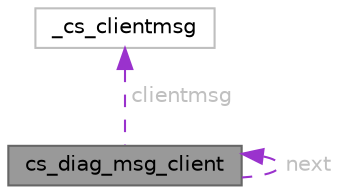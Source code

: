 digraph "cs_diag_msg_client"
{
 // LATEX_PDF_SIZE
  bgcolor="transparent";
  edge [fontname=Helvetica,fontsize=10,labelfontname=Helvetica,labelfontsize=10];
  node [fontname=Helvetica,fontsize=10,shape=box,height=0.2,width=0.4];
  Node1 [id="Node000001",label="cs_diag_msg_client",height=0.2,width=0.4,color="gray40", fillcolor="grey60", style="filled", fontcolor="black",tooltip=" "];
  Node1 -> Node1 [id="edge1_Node000001_Node000001",dir="back",color="darkorchid3",style="dashed",tooltip=" ",label=" next",fontcolor="grey" ];
  Node2 -> Node1 [id="edge2_Node000001_Node000002",dir="back",color="darkorchid3",style="dashed",tooltip=" ",label=" clientmsg",fontcolor="grey" ];
  Node2 [id="Node000002",label="_cs_clientmsg",height=0.2,width=0.4,color="grey75", fillcolor="white", style="filled",URL="$a00866.html",tooltip=" "];
}

